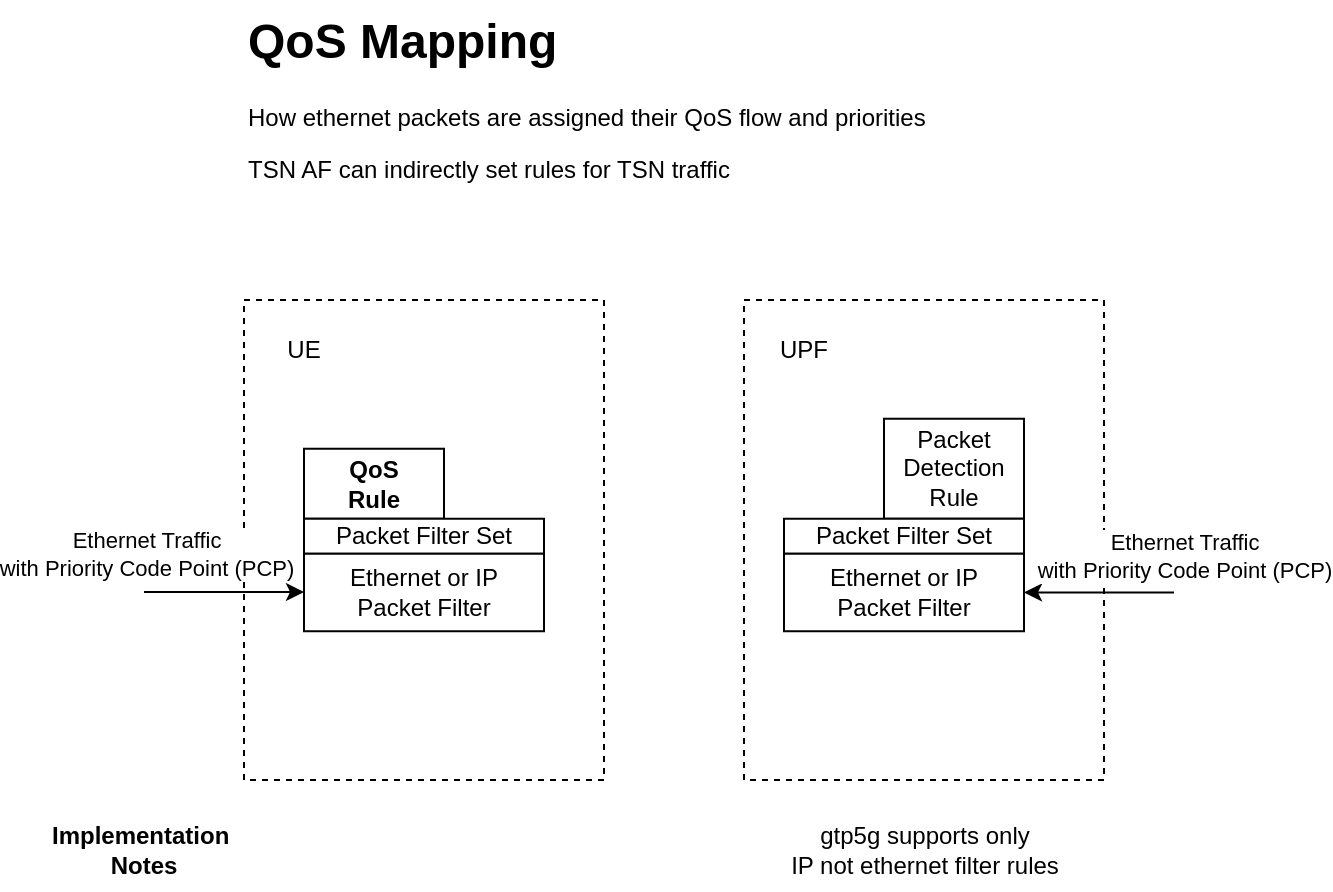 <mxfile version="24.3.1" type="device">
  <diagram name="Page-1" id="7q6BJg5EaVJyylkUe9dV">
    <mxGraphModel dx="1182" dy="723" grid="1" gridSize="10" guides="1" tooltips="1" connect="1" arrows="1" fold="1" page="1" pageScale="1" pageWidth="1169" pageHeight="827" math="0" shadow="0">
      <root>
        <mxCell id="0" />
        <mxCell id="1" parent="0" />
        <mxCell id="EPOmnSLY8IL3GNre52A7-10" value="" style="rounded=0;whiteSpace=wrap;html=1;dashed=1;" vertex="1" parent="1">
          <mxGeometry x="250" y="280" width="180" height="240" as="geometry" />
        </mxCell>
        <mxCell id="EPOmnSLY8IL3GNre52A7-2" value="" style="endArrow=classic;html=1;rounded=0;" edge="1" parent="1">
          <mxGeometry width="50" height="50" relative="1" as="geometry">
            <mxPoint x="200" y="426.01" as="sourcePoint" />
            <mxPoint x="280" y="426.01" as="targetPoint" />
          </mxGeometry>
        </mxCell>
        <mxCell id="EPOmnSLY8IL3GNre52A7-3" value="Ethernet Traffic&lt;div&gt;with Priority Code Point (PCP)&lt;/div&gt;" style="edgeLabel;html=1;align=center;verticalAlign=middle;resizable=0;points=[];" vertex="1" connectable="0" parent="EPOmnSLY8IL3GNre52A7-2">
          <mxGeometry x="-0.509" relative="1" as="geometry">
            <mxPoint x="-19" y="-19" as="offset" />
          </mxGeometry>
        </mxCell>
        <mxCell id="EPOmnSLY8IL3GNre52A7-7" value="" style="rounded=0;whiteSpace=wrap;html=1;dashed=1;" vertex="1" parent="1">
          <mxGeometry x="500" y="280" width="180" height="240" as="geometry" />
        </mxCell>
        <mxCell id="EPOmnSLY8IL3GNre52A7-4" value="" style="endArrow=classic;html=1;rounded=0;" edge="1" parent="1">
          <mxGeometry width="50" height="50" relative="1" as="geometry">
            <mxPoint x="715" y="426.25" as="sourcePoint" />
            <mxPoint x="640" y="426.25" as="targetPoint" />
          </mxGeometry>
        </mxCell>
        <mxCell id="EPOmnSLY8IL3GNre52A7-5" value="Ethernet Traffic&lt;div&gt;with Priority Code Point (PCP)&lt;/div&gt;" style="edgeLabel;html=1;align=center;verticalAlign=middle;resizable=0;points=[];" vertex="1" connectable="0" parent="EPOmnSLY8IL3GNre52A7-4">
          <mxGeometry x="-0.509" relative="1" as="geometry">
            <mxPoint x="23" y="-19" as="offset" />
          </mxGeometry>
        </mxCell>
        <mxCell id="EPOmnSLY8IL3GNre52A7-9" value="UPF" style="text;html=1;align=center;verticalAlign=middle;whiteSpace=wrap;rounded=0;" vertex="1" parent="1">
          <mxGeometry x="500" y="290" width="60" height="30" as="geometry" />
        </mxCell>
        <mxCell id="EPOmnSLY8IL3GNre52A7-11" value="UE" style="text;html=1;align=center;verticalAlign=middle;whiteSpace=wrap;rounded=0;" vertex="1" parent="1">
          <mxGeometry x="250" y="290" width="60" height="30" as="geometry" />
        </mxCell>
        <mxCell id="EPOmnSLY8IL3GNre52A7-12" value="Packet&lt;div&gt;Detection Rule&lt;/div&gt;" style="rounded=0;whiteSpace=wrap;html=1;" vertex="1" parent="1">
          <mxGeometry x="570" y="339.37" width="70" height="50" as="geometry" />
        </mxCell>
        <mxCell id="EPOmnSLY8IL3GNre52A7-13" value="QoS&lt;div&gt;Rule&lt;/div&gt;" style="rounded=0;whiteSpace=wrap;html=1;fontStyle=1" vertex="1" parent="1">
          <mxGeometry x="280" y="354.37" width="70" height="35" as="geometry" />
        </mxCell>
        <mxCell id="EPOmnSLY8IL3GNre52A7-15" value="Packet Filter Set" style="rounded=0;whiteSpace=wrap;html=1;" vertex="1" parent="1">
          <mxGeometry x="280" y="389.37" width="120" height="17.5" as="geometry" />
        </mxCell>
        <mxCell id="EPOmnSLY8IL3GNre52A7-16" value="Ethernet or&lt;span style=&quot;background-color: initial;&quot;&gt;&amp;nbsp;IP&lt;/span&gt;&lt;div&gt;&lt;div&gt;Packet Filter&lt;/div&gt;&lt;/div&gt;" style="rounded=0;whiteSpace=wrap;html=1;" vertex="1" parent="1">
          <mxGeometry x="280" y="406.87" width="120" height="38.75" as="geometry" />
        </mxCell>
        <mxCell id="EPOmnSLY8IL3GNre52A7-18" value="Packet Filter Set" style="rounded=0;whiteSpace=wrap;html=1;" vertex="1" parent="1">
          <mxGeometry x="520" y="389.37" width="120" height="17.5" as="geometry" />
        </mxCell>
        <mxCell id="EPOmnSLY8IL3GNre52A7-19" value="Ethernet or IP&lt;div&gt;Packet Filter&lt;/div&gt;" style="rounded=0;whiteSpace=wrap;html=1;" vertex="1" parent="1">
          <mxGeometry x="520" y="406.87" width="120" height="38.75" as="geometry" />
        </mxCell>
        <mxCell id="EPOmnSLY8IL3GNre52A7-20" value="&lt;h1 style=&quot;margin-top: 0px;&quot;&gt;QoS Mapping&lt;/h1&gt;&lt;p&gt;How ethernet packets are assigned their QoS flow and priorities&lt;/p&gt;&lt;p&gt;TSN AF can indirectly set rules for TSN traffic&lt;/p&gt;" style="text;html=1;whiteSpace=wrap;overflow=hidden;rounded=0;" vertex="1" parent="1">
          <mxGeometry x="250" y="130" width="400" height="90" as="geometry" />
        </mxCell>
        <mxCell id="EPOmnSLY8IL3GNre52A7-21" value="Implementation&amp;nbsp;&lt;div&gt;Notes&lt;/div&gt;" style="text;html=1;align=center;verticalAlign=middle;whiteSpace=wrap;rounded=0;fontStyle=1" vertex="1" parent="1">
          <mxGeometry x="170" y="540" width="60" height="30" as="geometry" />
        </mxCell>
        <mxCell id="EPOmnSLY8IL3GNre52A7-23" value="gtp5g supports only&lt;div&gt;IP not ethernet filter rules&lt;/div&gt;" style="text;html=1;align=center;verticalAlign=middle;resizable=0;points=[];autosize=1;strokeColor=none;fillColor=none;" vertex="1" parent="1">
          <mxGeometry x="510" y="535" width="160" height="40" as="geometry" />
        </mxCell>
      </root>
    </mxGraphModel>
  </diagram>
</mxfile>
